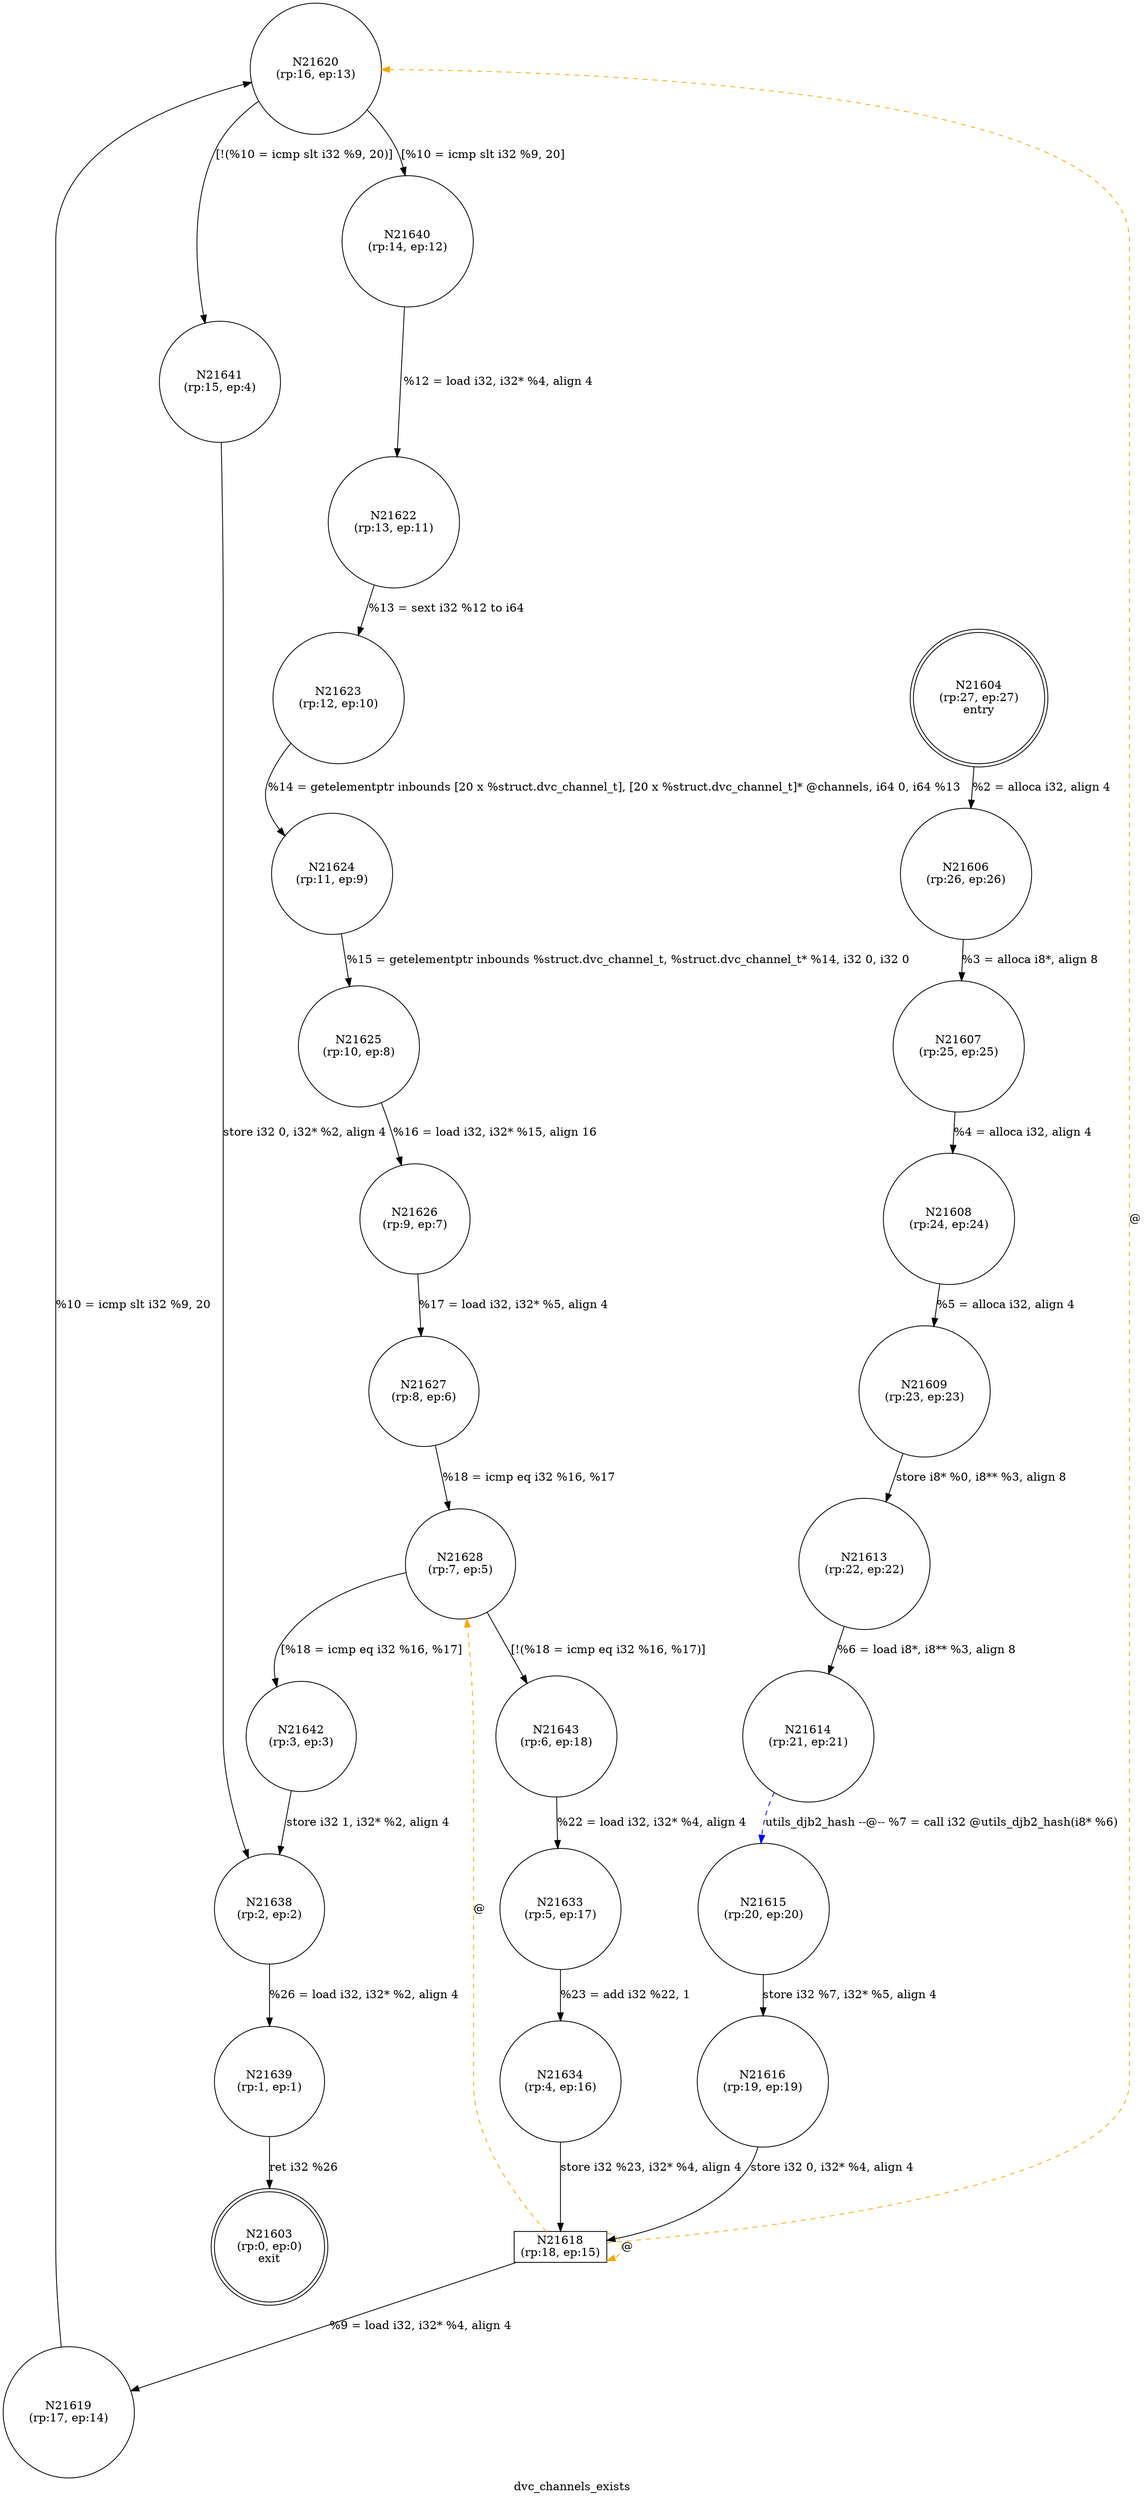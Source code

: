 digraph dvc_channels_exists {
label="dvc_channels_exists"
21603 [label="N21603\n(rp:0, ep:0)\nexit", shape="doublecircle"]
21604 [label="N21604\n(rp:27, ep:27)\nentry", shape="doublecircle"]
21604 -> 21606 [label="%2 = alloca i32, align 4"]
21606 [label="N21606\n(rp:26, ep:26)", shape="circle"]
21606 -> 21607 [label="%3 = alloca i8*, align 8"]
21607 [label="N21607\n(rp:25, ep:25)", shape="circle"]
21607 -> 21608 [label="%4 = alloca i32, align 4"]
21608 [label="N21608\n(rp:24, ep:24)", shape="circle"]
21608 -> 21609 [label="%5 = alloca i32, align 4"]
21609 [label="N21609\n(rp:23, ep:23)", shape="circle"]
21609 -> 21613 [label="store i8* %0, i8** %3, align 8"]
21613 [label="N21613\n(rp:22, ep:22)", shape="circle"]
21613 -> 21614 [label="%6 = load i8*, i8** %3, align 8"]
21614 [label="N21614\n(rp:21, ep:21)", shape="circle"]
21614 -> 21615 [label="utils_djb2_hash --@-- %7 = call i32 @utils_djb2_hash(i8* %6)", style="dashed", color="blue"]
21615 [label="N21615\n(rp:20, ep:20)", shape="circle"]
21615 -> 21616 [label="store i32 %7, i32* %5, align 4"]
21616 [label="N21616\n(rp:19, ep:19)", shape="circle"]
21616 -> 21618 [label="store i32 0, i32* %4, align 4"]
21618 [label="N21618\n(rp:18, ep:15)", shape="box"]
21618 -> 21619 [label="%9 = load i32, i32* %4, align 4"]
21618 -> 21618 [label="@", style="dashed", color="orange"]
21618 -> 21620 [label="@", style="dashed", color="orange"]
21618 -> 21628 [label="@", style="dashed", color="orange"]
21619 [label="N21619\n(rp:17, ep:14)", shape="circle"]
21619 -> 21620 [label="%10 = icmp slt i32 %9, 20"]
21620 [label="N21620\n(rp:16, ep:13)", shape="circle"]
21620 -> 21640 [label="[%10 = icmp slt i32 %9, 20]"]
21620 -> 21641 [label="[!(%10 = icmp slt i32 %9, 20)]"]
21622 [label="N21622\n(rp:13, ep:11)", shape="circle"]
21622 -> 21623 [label="%13 = sext i32 %12 to i64"]
21623 [label="N21623\n(rp:12, ep:10)", shape="circle"]
21623 -> 21624 [label="%14 = getelementptr inbounds [20 x %struct.dvc_channel_t], [20 x %struct.dvc_channel_t]* @channels, i64 0, i64 %13"]
21624 [label="N21624\n(rp:11, ep:9)", shape="circle"]
21624 -> 21625 [label="%15 = getelementptr inbounds %struct.dvc_channel_t, %struct.dvc_channel_t* %14, i32 0, i32 0"]
21625 [label="N21625\n(rp:10, ep:8)", shape="circle"]
21625 -> 21626 [label="%16 = load i32, i32* %15, align 16"]
21626 [label="N21626\n(rp:9, ep:7)", shape="circle"]
21626 -> 21627 [label="%17 = load i32, i32* %5, align 4"]
21627 [label="N21627\n(rp:8, ep:6)", shape="circle"]
21627 -> 21628 [label="%18 = icmp eq i32 %16, %17"]
21628 [label="N21628\n(rp:7, ep:5)", shape="circle"]
21628 -> 21642 [label="[%18 = icmp eq i32 %16, %17]"]
21628 -> 21643 [label="[!(%18 = icmp eq i32 %16, %17)]"]
21633 [label="N21633\n(rp:5, ep:17)", shape="circle"]
21633 -> 21634 [label="%23 = add i32 %22, 1"]
21634 [label="N21634\n(rp:4, ep:16)", shape="circle"]
21634 -> 21618 [label="store i32 %23, i32* %4, align 4"]
21638 [label="N21638\n(rp:2, ep:2)", shape="circle"]
21638 -> 21639 [label="%26 = load i32, i32* %2, align 4"]
21639 [label="N21639\n(rp:1, ep:1)", shape="circle"]
21639 -> 21603 [label="ret i32 %26"]
21640 [label="N21640\n(rp:14, ep:12)", shape="circle"]
21640 -> 21622 [label="%12 = load i32, i32* %4, align 4"]
21641 [label="N21641\n(rp:15, ep:4)", shape="circle"]
21641 -> 21638 [label="store i32 0, i32* %2, align 4"]
21642 [label="N21642\n(rp:3, ep:3)", shape="circle"]
21642 -> 21638 [label="store i32 1, i32* %2, align 4"]
21643 [label="N21643\n(rp:6, ep:18)", shape="circle"]
21643 -> 21633 [label="%22 = load i32, i32* %4, align 4"]
}
